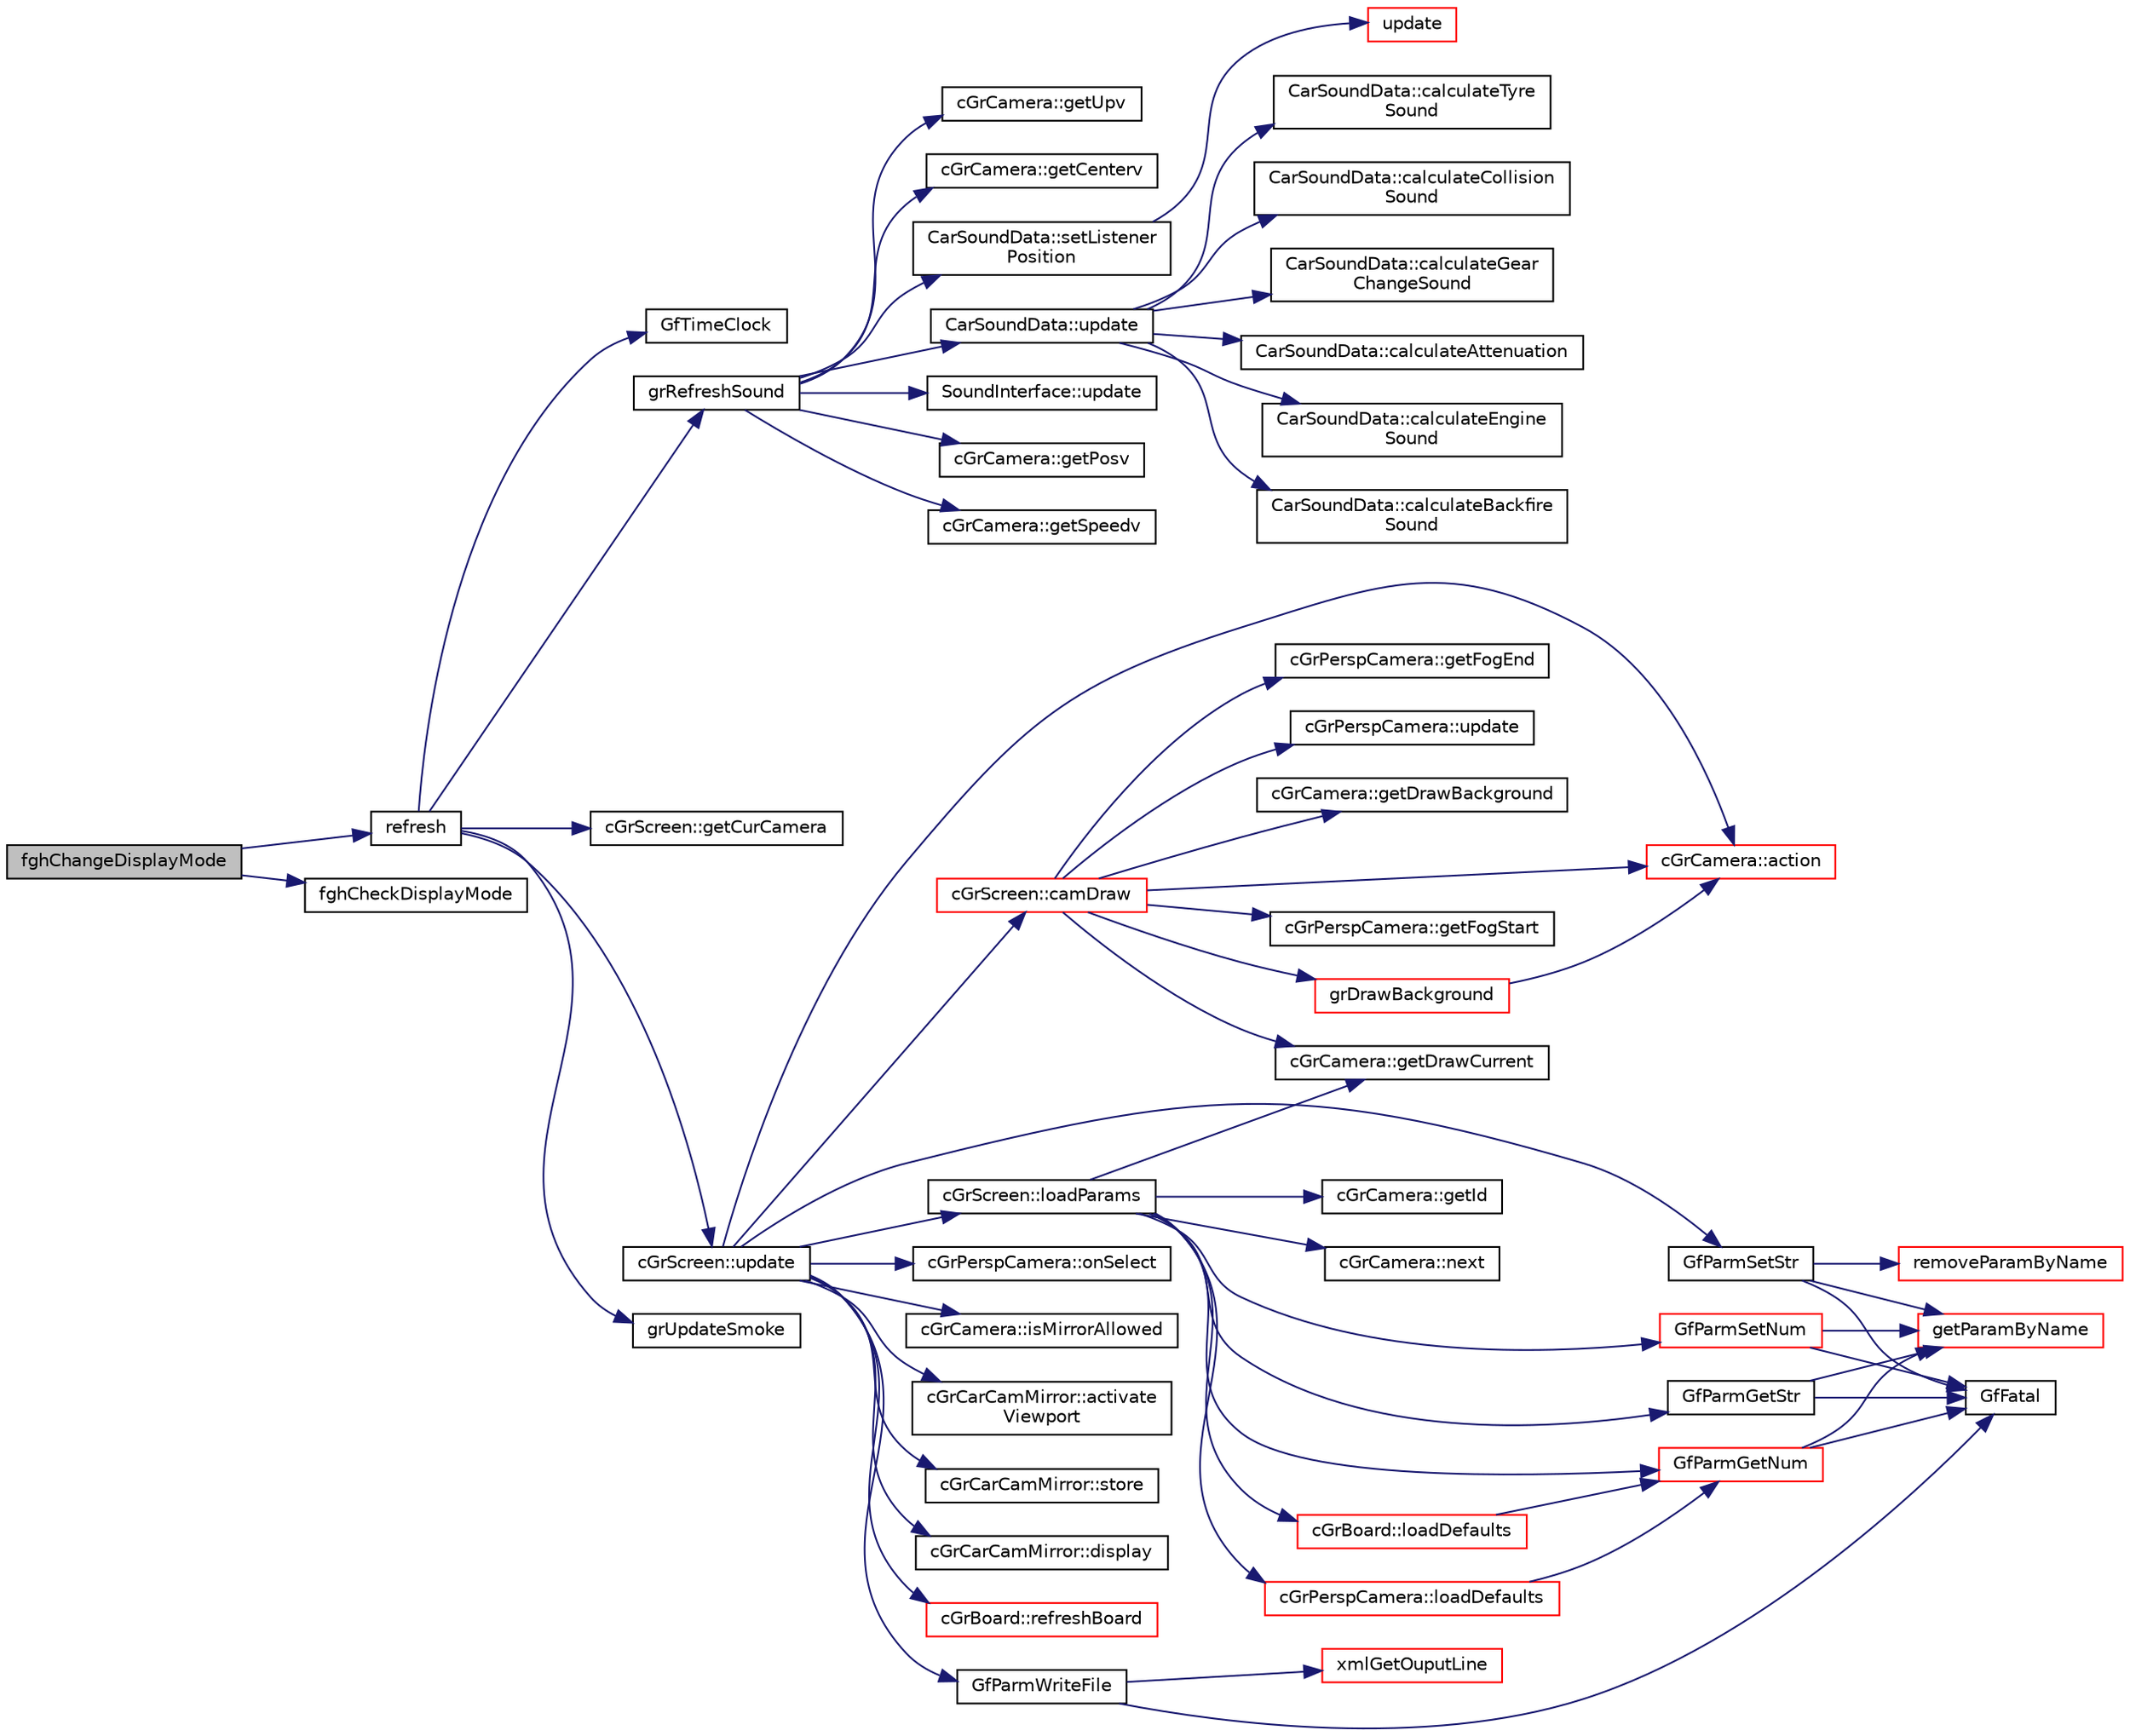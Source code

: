 digraph "fghChangeDisplayMode"
{
  edge [fontname="Helvetica",fontsize="10",labelfontname="Helvetica",labelfontsize="10"];
  node [fontname="Helvetica",fontsize="10",shape=record];
  rankdir="LR";
  Node1 [label="fghChangeDisplayMode",height=0.2,width=0.4,color="black", fillcolor="grey75", style="filled", fontcolor="black"];
  Node1 -> Node2 [color="midnightblue",fontsize="10",style="solid",fontname="Helvetica"];
  Node2 [label="refresh",height=0.2,width=0.4,color="black", fillcolor="white", style="filled",URL="$grmain_8cpp.html#a98d832ff52ed031b39feba700c344f80"];
  Node2 -> Node3 [color="midnightblue",fontsize="10",style="solid",fontname="Helvetica"];
  Node3 [label="GfTimeClock",height=0.2,width=0.4,color="black", fillcolor="white", style="filled",URL="$os_8cpp.html#aa735d1d80d0c5f9b180b077193f32c3b",tooltip="Get the time in seconds. "];
  Node2 -> Node4 [color="midnightblue",fontsize="10",style="solid",fontname="Helvetica"];
  Node4 [label="grRefreshSound",height=0.2,width=0.4,color="black", fillcolor="white", style="filled",URL="$grsound_8cpp.html#a5dc7c1085cded91d5fa15daafc7f79d6"];
  Node4 -> Node5 [color="midnightblue",fontsize="10",style="solid",fontname="Helvetica"];
  Node5 [label="cGrCamera::getPosv",height=0.2,width=0.4,color="black", fillcolor="white", style="filled",URL="$classc_gr_camera.html#a3e7f5694160c0c854ec51054b5a8e8fe"];
  Node4 -> Node6 [color="midnightblue",fontsize="10",style="solid",fontname="Helvetica"];
  Node6 [label="cGrCamera::getSpeedv",height=0.2,width=0.4,color="black", fillcolor="white", style="filled",URL="$classc_gr_camera.html#a175318658d2394a9b800269390c958c3"];
  Node4 -> Node7 [color="midnightblue",fontsize="10",style="solid",fontname="Helvetica"];
  Node7 [label="cGrCamera::getUpv",height=0.2,width=0.4,color="black", fillcolor="white", style="filled",URL="$classc_gr_camera.html#a63f584d19860098752beed106fdb5e2b"];
  Node4 -> Node8 [color="midnightblue",fontsize="10",style="solid",fontname="Helvetica"];
  Node8 [label="cGrCamera::getCenterv",height=0.2,width=0.4,color="black", fillcolor="white", style="filled",URL="$classc_gr_camera.html#a32dc291fb0ab3cb10470ba5bca005f7b"];
  Node4 -> Node9 [color="midnightblue",fontsize="10",style="solid",fontname="Helvetica"];
  Node9 [label="CarSoundData::setListener\lPosition",height=0.2,width=0.4,color="black", fillcolor="white", style="filled",URL="$class_car_sound_data.html#a5e8f6a53c56b749b411475e433a7b053"];
  Node9 -> Node10 [color="midnightblue",fontsize="10",style="solid",fontname="Helvetica"];
  Node10 [label="update",height=0.2,width=0.4,color="red", fillcolor="white", style="filled",URL="$_endpoint_8cpp.html#a2accefe73b960a585da7a676ec62c950"];
  Node4 -> Node11 [color="midnightblue",fontsize="10",style="solid",fontname="Helvetica"];
  Node11 [label="CarSoundData::update",height=0.2,width=0.4,color="black", fillcolor="white", style="filled",URL="$class_car_sound_data.html#adc8d7d71ba960539392587d2413541aa"];
  Node11 -> Node12 [color="midnightblue",fontsize="10",style="solid",fontname="Helvetica"];
  Node12 [label="CarSoundData::calculateAttenuation",height=0.2,width=0.4,color="black", fillcolor="white", style="filled",URL="$class_car_sound_data.html#a2ef6a3b5a6abefd99b4496e363dd58f2",tooltip="Use inverse distance to calculate attenuation of sounds originating from this car. Useful for prioritisation of sounds. "];
  Node11 -> Node13 [color="midnightblue",fontsize="10",style="solid",fontname="Helvetica"];
  Node13 [label="CarSoundData::calculateEngine\lSound",height=0.2,width=0.4,color="black", fillcolor="white", style="filled",URL="$class_car_sound_data.html#a5ecced97d08d621260e618bc73f7a6ab",tooltip="Calculate characteristics of the engine sound. "];
  Node11 -> Node14 [color="midnightblue",fontsize="10",style="solid",fontname="Helvetica"];
  Node14 [label="CarSoundData::calculateBackfire\lSound",height=0.2,width=0.4,color="black", fillcolor="white", style="filled",URL="$class_car_sound_data.html#af18bd355aeae6aebc7b3a44a091bc10e",tooltip="Calculate the frequency and amplitude of a looped backfiring sound. "];
  Node11 -> Node15 [color="midnightblue",fontsize="10",style="solid",fontname="Helvetica"];
  Node15 [label="CarSoundData::calculateTyre\lSound",height=0.2,width=0.4,color="black", fillcolor="white", style="filled",URL="$class_car_sound_data.html#ab783035c36e0d55def0af8e4ec1ecf44"];
  Node11 -> Node16 [color="midnightblue",fontsize="10",style="solid",fontname="Helvetica"];
  Node16 [label="CarSoundData::calculateCollision\lSound",height=0.2,width=0.4,color="black", fillcolor="white", style="filled",URL="$class_car_sound_data.html#a2e346ce3da07081b02a4f39206707ac5"];
  Node11 -> Node17 [color="midnightblue",fontsize="10",style="solid",fontname="Helvetica"];
  Node17 [label="CarSoundData::calculateGear\lChangeSound",height=0.2,width=0.4,color="black", fillcolor="white", style="filled",URL="$class_car_sound_data.html#a0f1018adfb5efff816d47216762a56b3"];
  Node4 -> Node18 [color="midnightblue",fontsize="10",style="solid",fontname="Helvetica"];
  Node18 [label="SoundInterface::update",height=0.2,width=0.4,color="black", fillcolor="white", style="filled",URL="$class_sound_interface.html#a8d9133c2ff67133ec54b3266a97d555f",tooltip="Update sound for a given observer. "];
  Node2 -> Node19 [color="midnightblue",fontsize="10",style="solid",fontname="Helvetica"];
  Node19 [label="cGrScreen::getCurCamera",height=0.2,width=0.4,color="black", fillcolor="white", style="filled",URL="$classc_gr_screen.html#a5298fbadc34657354b897a6660e7dab2"];
  Node2 -> Node20 [color="midnightblue",fontsize="10",style="solid",fontname="Helvetica"];
  Node20 [label="cGrScreen::update",height=0.2,width=0.4,color="black", fillcolor="white", style="filled",URL="$classc_gr_screen.html#aa241f24a3abf1f760ef873bda587dae0"];
  Node20 -> Node21 [color="midnightblue",fontsize="10",style="solid",fontname="Helvetica"];
  Node21 [label="GfParmSetStr",height=0.2,width=0.4,color="black", fillcolor="white", style="filled",URL="$group__paramsdata.html#ga51e004417915417cc725baf7b384e9f2",tooltip="Set a string parameter in the parameter set handle. "];
  Node21 -> Node22 [color="midnightblue",fontsize="10",style="solid",fontname="Helvetica"];
  Node22 [label="GfFatal",height=0.2,width=0.4,color="black", fillcolor="white", style="filled",URL="$tgf_8h.html#a927c58e55400ef72e0e54548b26f973d"];
  Node21 -> Node23 [color="midnightblue",fontsize="10",style="solid",fontname="Helvetica"];
  Node23 [label="removeParamByName",height=0.2,width=0.4,color="red", fillcolor="white", style="filled",URL="$group__paramshelper.html#ga07cd5a316f56002cdd2e85fa66ed874d",tooltip="Helper function to remove a parameter with given name paramName. "];
  Node21 -> Node24 [color="midnightblue",fontsize="10",style="solid",fontname="Helvetica"];
  Node24 [label="getParamByName",height=0.2,width=0.4,color="red", fillcolor="white", style="filled",URL="$group__paramshelper.html#gad76ca407ee6b618e69f80c80aa319d63",tooltip="Helper function to get (or create) a parameter by name. "];
  Node20 -> Node25 [color="midnightblue",fontsize="10",style="solid",fontname="Helvetica"];
  Node25 [label="cGrScreen::loadParams",height=0.2,width=0.4,color="black", fillcolor="white", style="filled",URL="$classc_gr_screen.html#a88f6ad1a23e3c45bb07592ba50dbcbf3"];
  Node25 -> Node26 [color="midnightblue",fontsize="10",style="solid",fontname="Helvetica"];
  Node26 [label="GfParmGetStr",height=0.2,width=0.4,color="black", fillcolor="white", style="filled",URL="$group__paramsdata.html#gaa37bfd1fabd03d24fd50812c2330fa12",tooltip="Get a string parameter from the parameter set handle. "];
  Node26 -> Node22 [color="midnightblue",fontsize="10",style="solid",fontname="Helvetica"];
  Node26 -> Node24 [color="midnightblue",fontsize="10",style="solid",fontname="Helvetica"];
  Node25 -> Node27 [color="midnightblue",fontsize="10",style="solid",fontname="Helvetica"];
  Node27 [label="GfParmGetNum",height=0.2,width=0.4,color="red", fillcolor="white", style="filled",URL="$group__paramsdata.html#ga57d6d6694c94482128c7b7bd6bf0a2e8",tooltip="Get a numerical parameter from the parameter set handle. "];
  Node27 -> Node22 [color="midnightblue",fontsize="10",style="solid",fontname="Helvetica"];
  Node27 -> Node24 [color="midnightblue",fontsize="10",style="solid",fontname="Helvetica"];
  Node25 -> Node28 [color="midnightblue",fontsize="10",style="solid",fontname="Helvetica"];
  Node28 [label="cGrCamera::getId",height=0.2,width=0.4,color="black", fillcolor="white", style="filled",URL="$classc_gr_camera.html#a460f02feb846382de7d91b7da6bf6ca3"];
  Node25 -> Node29 [color="midnightblue",fontsize="10",style="solid",fontname="Helvetica"];
  Node29 [label="cGrCamera::next",height=0.2,width=0.4,color="black", fillcolor="white", style="filled",URL="$classc_gr_camera.html#a5f7f0e6e0409aa60f2f03c58b3f868c4"];
  Node25 -> Node30 [color="midnightblue",fontsize="10",style="solid",fontname="Helvetica"];
  Node30 [label="GfParmSetNum",height=0.2,width=0.4,color="red", fillcolor="white", style="filled",URL="$group__paramsdata.html#gaeffbd4db596ae3239a35d7fbd3f442fa",tooltip="Set a numerical parameter in the parameter set handle. "];
  Node30 -> Node22 [color="midnightblue",fontsize="10",style="solid",fontname="Helvetica"];
  Node30 -> Node24 [color="midnightblue",fontsize="10",style="solid",fontname="Helvetica"];
  Node25 -> Node31 [color="midnightblue",fontsize="10",style="solid",fontname="Helvetica"];
  Node31 [label="cGrPerspCamera::loadDefaults",height=0.2,width=0.4,color="red", fillcolor="white", style="filled",URL="$classc_gr_persp_camera.html#a7f73d10fa8dd12c6dd8ee1d2019b9277"];
  Node31 -> Node27 [color="midnightblue",fontsize="10",style="solid",fontname="Helvetica"];
  Node25 -> Node32 [color="midnightblue",fontsize="10",style="solid",fontname="Helvetica"];
  Node32 [label="cGrCamera::getDrawCurrent",height=0.2,width=0.4,color="black", fillcolor="white", style="filled",URL="$classc_gr_camera.html#ac1e0b3802aad3942a64fad6d3a9c11f5"];
  Node25 -> Node33 [color="midnightblue",fontsize="10",style="solid",fontname="Helvetica"];
  Node33 [label="cGrBoard::loadDefaults",height=0.2,width=0.4,color="red", fillcolor="white", style="filled",URL="$classc_gr_board.html#acfb04798920efe77302f2288b28d1b5d"];
  Node33 -> Node27 [color="midnightblue",fontsize="10",style="solid",fontname="Helvetica"];
  Node20 -> Node34 [color="midnightblue",fontsize="10",style="solid",fontname="Helvetica"];
  Node34 [label="GfParmWriteFile",height=0.2,width=0.4,color="black", fillcolor="white", style="filled",URL="$group__paramsfile.html#ga74959dceaa06d202a6695e13a364b19a",tooltip="Write parameter set into file. "];
  Node34 -> Node22 [color="midnightblue",fontsize="10",style="solid",fontname="Helvetica"];
  Node34 -> Node35 [color="midnightblue",fontsize="10",style="solid",fontname="Helvetica"];
  Node35 [label="xmlGetOuputLine",height=0.2,width=0.4,color="red", fillcolor="white", style="filled",URL="$group__paramshelper.html#ga3d522dd29c83c2d11f9ae4c92f79a1d0",tooltip="Helper function to output one line of XML generated from the given parameter set. ..."];
  Node20 -> Node36 [color="midnightblue",fontsize="10",style="solid",fontname="Helvetica"];
  Node36 [label="cGrPerspCamera::onSelect",height=0.2,width=0.4,color="black", fillcolor="white", style="filled",URL="$classc_gr_persp_camera.html#a00cf7b8fdf332feb45d3c2df5985ee8d"];
  Node20 -> Node37 [color="midnightblue",fontsize="10",style="solid",fontname="Helvetica"];
  Node37 [label="cGrCamera::isMirrorAllowed",height=0.2,width=0.4,color="black", fillcolor="white", style="filled",URL="$classc_gr_camera.html#a2ddff1d7c4ec6507a4b07316d30e5261"];
  Node20 -> Node38 [color="midnightblue",fontsize="10",style="solid",fontname="Helvetica"];
  Node38 [label="cGrCarCamMirror::activate\lViewport",height=0.2,width=0.4,color="black", fillcolor="white", style="filled",URL="$classc_gr_car_cam_mirror.html#a892c0c7cc5322140d9b9a6260f62d014"];
  Node20 -> Node39 [color="midnightblue",fontsize="10",style="solid",fontname="Helvetica"];
  Node39 [label="cGrScreen::camDraw",height=0.2,width=0.4,color="red", fillcolor="white", style="filled",URL="$classc_gr_screen.html#a61dc3367a08644a5051bf89d1baf601d"];
  Node39 -> Node40 [color="midnightblue",fontsize="10",style="solid",fontname="Helvetica"];
  Node40 [label="cGrPerspCamera::update",height=0.2,width=0.4,color="black", fillcolor="white", style="filled",URL="$classc_gr_persp_camera.html#aa3a989f3bacb9f838b9e8006ed58c7af"];
  Node39 -> Node41 [color="midnightblue",fontsize="10",style="solid",fontname="Helvetica"];
  Node41 [label="cGrCamera::getDrawBackground",height=0.2,width=0.4,color="black", fillcolor="white", style="filled",URL="$classc_gr_camera.html#a9e04cc8566dae246a79fab6f9713c777"];
  Node39 -> Node42 [color="midnightblue",fontsize="10",style="solid",fontname="Helvetica"];
  Node42 [label="grDrawBackground",height=0.2,width=0.4,color="red", fillcolor="white", style="filled",URL="$grscene_8cpp.html#a77cc68cca4b20b1903099a304eafe8a9"];
  Node42 -> Node43 [color="midnightblue",fontsize="10",style="solid",fontname="Helvetica"];
  Node43 [label="cGrCamera::action",height=0.2,width=0.4,color="red", fillcolor="white", style="filled",URL="$classc_gr_camera.html#a16f20a8a96b32600acbd931b1426e4c8"];
  Node39 -> Node43 [color="midnightblue",fontsize="10",style="solid",fontname="Helvetica"];
  Node39 -> Node44 [color="midnightblue",fontsize="10",style="solid",fontname="Helvetica"];
  Node44 [label="cGrPerspCamera::getFogStart",height=0.2,width=0.4,color="black", fillcolor="white", style="filled",URL="$classc_gr_persp_camera.html#a0535aa2b8b240fc263975c454d2649aa"];
  Node39 -> Node45 [color="midnightblue",fontsize="10",style="solid",fontname="Helvetica"];
  Node45 [label="cGrPerspCamera::getFogEnd",height=0.2,width=0.4,color="black", fillcolor="white", style="filled",URL="$classc_gr_persp_camera.html#a7108dac8bac78029edb006c292d8e883"];
  Node39 -> Node32 [color="midnightblue",fontsize="10",style="solid",fontname="Helvetica"];
  Node20 -> Node46 [color="midnightblue",fontsize="10",style="solid",fontname="Helvetica"];
  Node46 [label="cGrCarCamMirror::store",height=0.2,width=0.4,color="black", fillcolor="white", style="filled",URL="$classc_gr_car_cam_mirror.html#abfe8ef2676c11a3938143117028f7a28"];
  Node20 -> Node47 [color="midnightblue",fontsize="10",style="solid",fontname="Helvetica"];
  Node47 [label="cGrCarCamMirror::display",height=0.2,width=0.4,color="black", fillcolor="white", style="filled",URL="$classc_gr_car_cam_mirror.html#af001d3bcc3fcbed751d295e5d45875b9"];
  Node20 -> Node43 [color="midnightblue",fontsize="10",style="solid",fontname="Helvetica"];
  Node20 -> Node48 [color="midnightblue",fontsize="10",style="solid",fontname="Helvetica"];
  Node48 [label="cGrBoard::refreshBoard",height=0.2,width=0.4,color="red", fillcolor="white", style="filled",URL="$classc_gr_board.html#a04d7b68b71eb8622a4a5e51fe79f91b6"];
  Node2 -> Node49 [color="midnightblue",fontsize="10",style="solid",fontname="Helvetica"];
  Node49 [label="grUpdateSmoke",height=0.2,width=0.4,color="black", fillcolor="white", style="filled",URL="$grsmoke_8cpp.html#a6a64bad1a3cb87547206c1d74036c03c",tooltip="update if necessary the smoke for a car "];
  Node1 -> Node50 [color="midnightblue",fontsize="10",style="solid",fontname="Helvetica"];
  Node50 [label="fghCheckDisplayMode",height=0.2,width=0.4,color="black", fillcolor="white", style="filled",URL="$fg__gm_8cpp.html#a346a8b99058b89dd0edfed37d929d544"];
}
